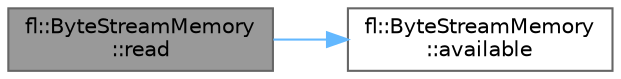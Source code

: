 digraph "fl::ByteStreamMemory::read"
{
 // LATEX_PDF_SIZE
  bgcolor="transparent";
  edge [fontname=Helvetica,fontsize=10,labelfontname=Helvetica,labelfontsize=10];
  node [fontname=Helvetica,fontsize=10,shape=box,height=0.2,width=0.4];
  rankdir="LR";
  Node1 [id="Node000001",label="fl::ByteStreamMemory\l::read",height=0.2,width=0.4,color="gray40", fillcolor="grey60", style="filled", fontcolor="black",tooltip=" "];
  Node1 -> Node2 [id="edge1_Node000001_Node000002",color="steelblue1",style="solid",tooltip=" "];
  Node2 [id="Node000002",label="fl::ByteStreamMemory\l::available",height=0.2,width=0.4,color="grey40", fillcolor="white", style="filled",URL="$d1/dc0/classfl_1_1_byte_stream_memory_ae8972072cdcad2c287e25c2776c2eb5a.html#ae8972072cdcad2c287e25c2776c2eb5a",tooltip=" "];
}
